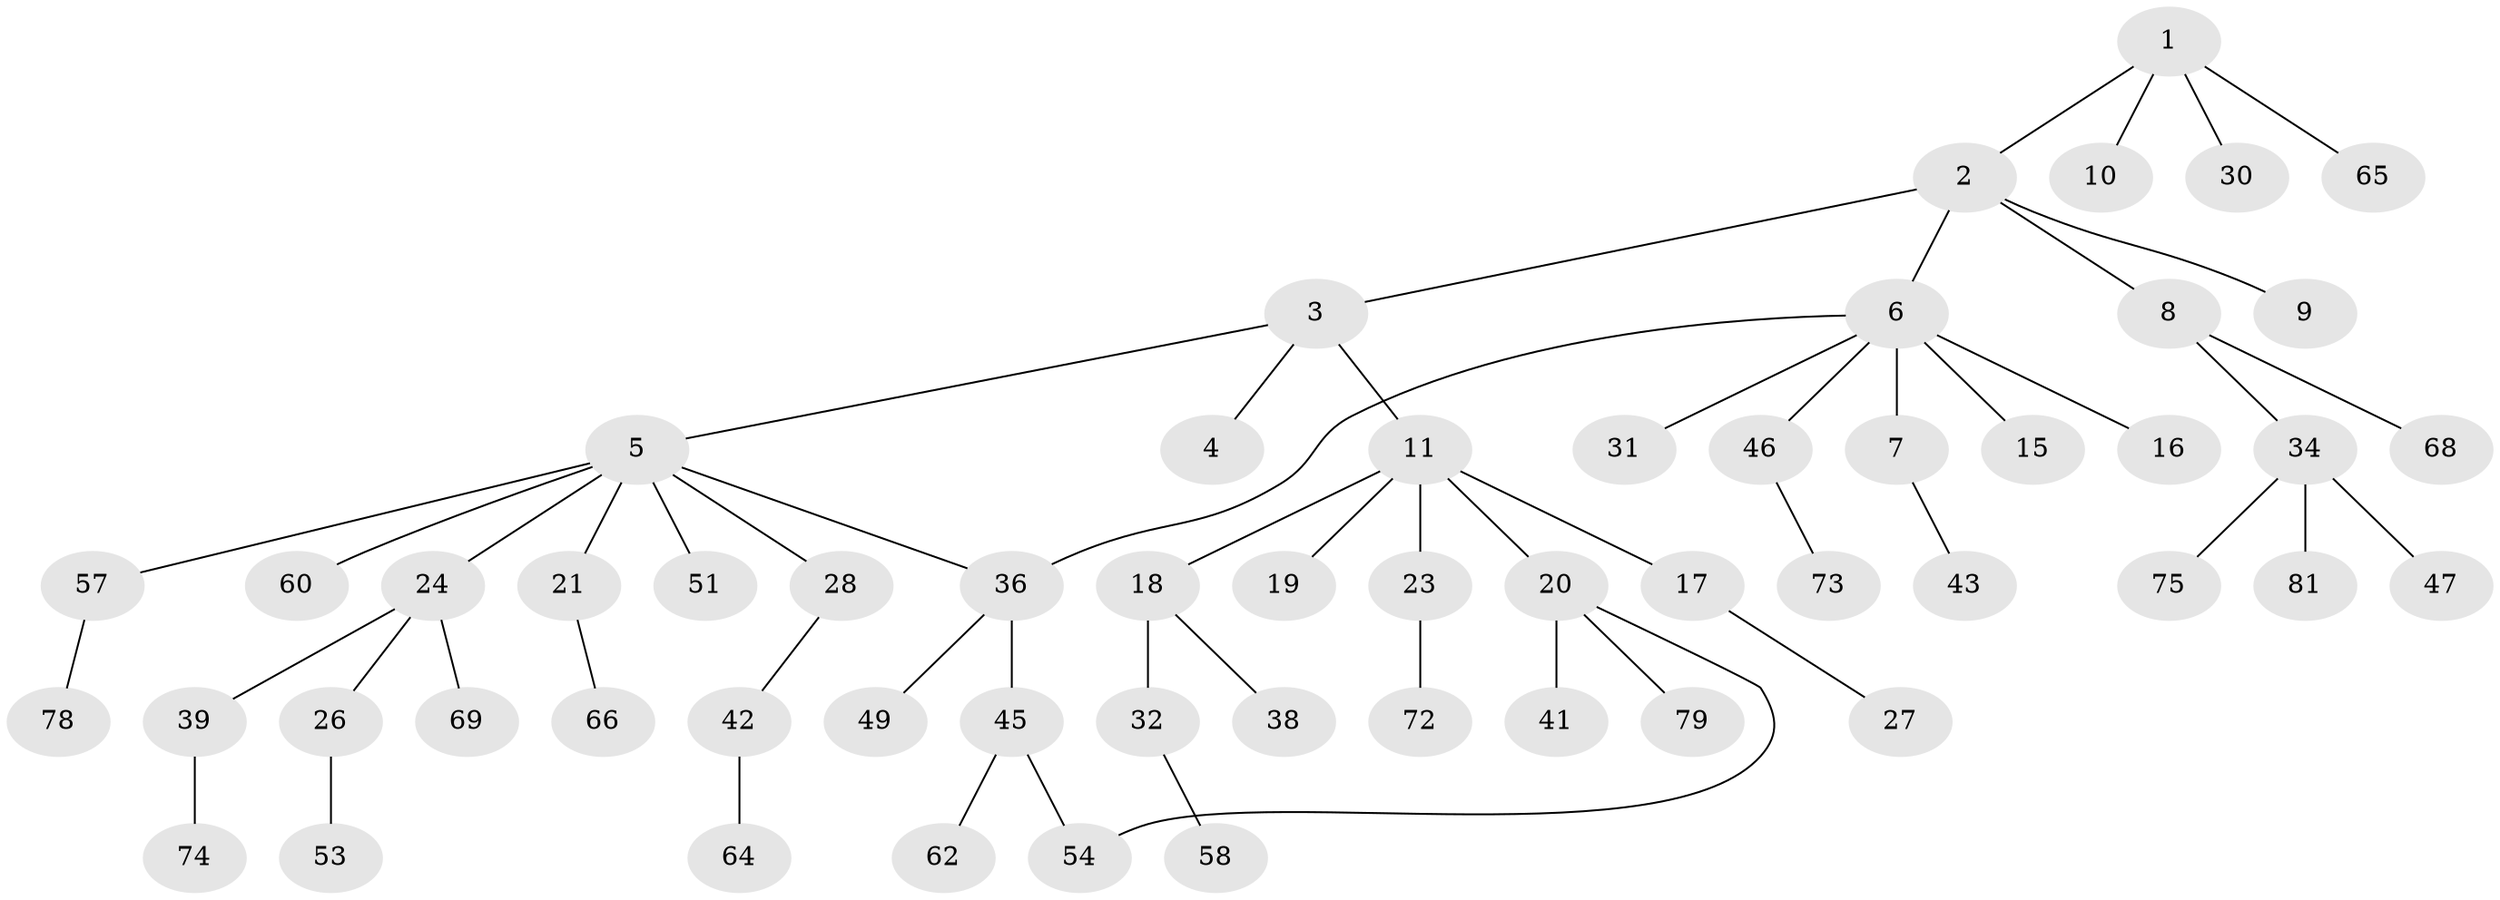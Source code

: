 // Generated by graph-tools (version 1.1) at 2025/51/02/27/25 19:51:37]
// undirected, 56 vertices, 57 edges
graph export_dot {
graph [start="1"]
  node [color=gray90,style=filled];
  1 [super="+44"];
  2 [super="+48"];
  3 [super="+33"];
  4;
  5 [super="+14"];
  6 [super="+12"];
  7 [super="+40"];
  8 [super="+67"];
  9;
  10;
  11 [super="+13"];
  15;
  16 [super="+35"];
  17 [super="+76"];
  18 [super="+22"];
  19;
  20 [super="+37"];
  21 [super="+25"];
  23 [super="+52"];
  24 [super="+29"];
  26;
  27;
  28;
  30;
  31;
  32 [super="+61"];
  34 [super="+63"];
  36 [super="+50"];
  38;
  39;
  41 [super="+71"];
  42 [super="+55"];
  43;
  45 [super="+56"];
  46 [super="+59"];
  47;
  49;
  51;
  53 [super="+70"];
  54;
  57 [super="+80"];
  58;
  60;
  62;
  64;
  65;
  66;
  68;
  69;
  72;
  73;
  74 [super="+77"];
  75;
  78;
  79;
  81;
  1 -- 2;
  1 -- 10;
  1 -- 30;
  1 -- 65;
  2 -- 3;
  2 -- 6;
  2 -- 8;
  2 -- 9;
  3 -- 4;
  3 -- 5;
  3 -- 11;
  5 -- 24;
  5 -- 28;
  5 -- 51;
  5 -- 36;
  5 -- 21;
  5 -- 57;
  5 -- 60;
  6 -- 7;
  6 -- 15;
  6 -- 16;
  6 -- 46;
  6 -- 31;
  6 -- 36;
  7 -- 43;
  8 -- 34;
  8 -- 68;
  11 -- 17;
  11 -- 18;
  11 -- 19;
  11 -- 20;
  11 -- 23;
  17 -- 27;
  18 -- 32;
  18 -- 38;
  20 -- 54;
  20 -- 79;
  20 -- 41;
  21 -- 66;
  23 -- 72;
  24 -- 26;
  24 -- 39;
  24 -- 69;
  26 -- 53;
  28 -- 42;
  32 -- 58;
  34 -- 47;
  34 -- 75;
  34 -- 81;
  36 -- 45;
  36 -- 49;
  39 -- 74;
  42 -- 64;
  45 -- 62;
  45 -- 54;
  46 -- 73;
  57 -- 78;
}
